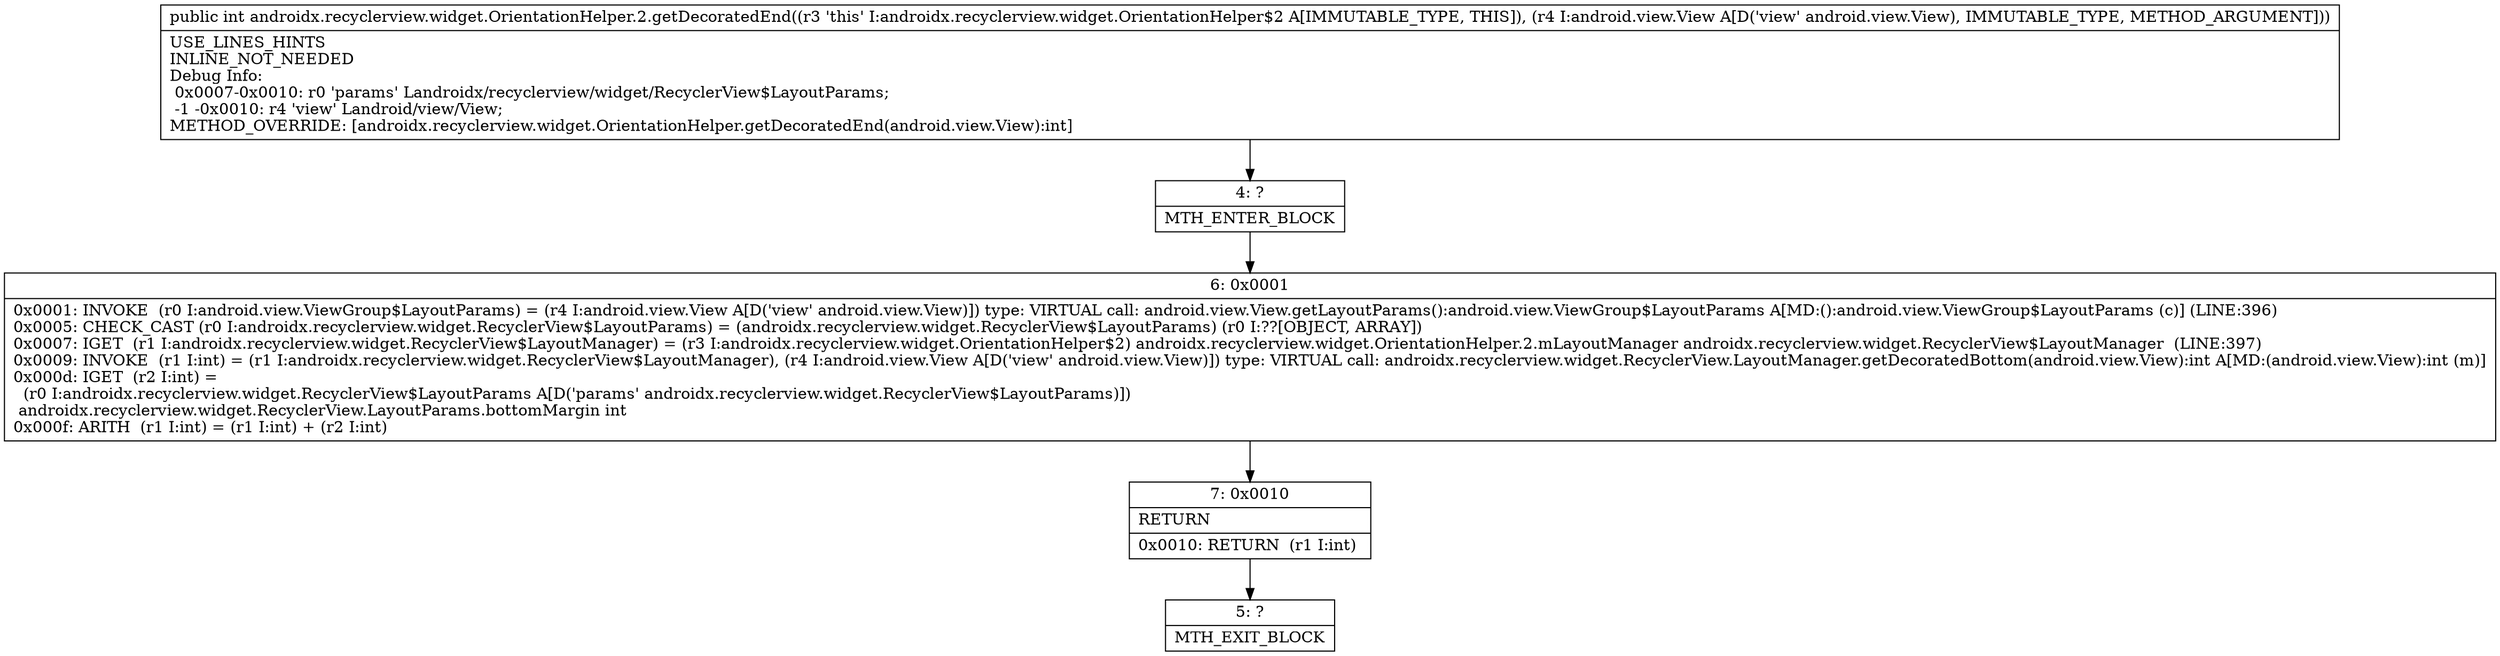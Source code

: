 digraph "CFG forandroidx.recyclerview.widget.OrientationHelper.2.getDecoratedEnd(Landroid\/view\/View;)I" {
Node_4 [shape=record,label="{4\:\ ?|MTH_ENTER_BLOCK\l}"];
Node_6 [shape=record,label="{6\:\ 0x0001|0x0001: INVOKE  (r0 I:android.view.ViewGroup$LayoutParams) = (r4 I:android.view.View A[D('view' android.view.View)]) type: VIRTUAL call: android.view.View.getLayoutParams():android.view.ViewGroup$LayoutParams A[MD:():android.view.ViewGroup$LayoutParams (c)] (LINE:396)\l0x0005: CHECK_CAST (r0 I:androidx.recyclerview.widget.RecyclerView$LayoutParams) = (androidx.recyclerview.widget.RecyclerView$LayoutParams) (r0 I:??[OBJECT, ARRAY]) \l0x0007: IGET  (r1 I:androidx.recyclerview.widget.RecyclerView$LayoutManager) = (r3 I:androidx.recyclerview.widget.OrientationHelper$2) androidx.recyclerview.widget.OrientationHelper.2.mLayoutManager androidx.recyclerview.widget.RecyclerView$LayoutManager  (LINE:397)\l0x0009: INVOKE  (r1 I:int) = (r1 I:androidx.recyclerview.widget.RecyclerView$LayoutManager), (r4 I:android.view.View A[D('view' android.view.View)]) type: VIRTUAL call: androidx.recyclerview.widget.RecyclerView.LayoutManager.getDecoratedBottom(android.view.View):int A[MD:(android.view.View):int (m)]\l0x000d: IGET  (r2 I:int) = \l  (r0 I:androidx.recyclerview.widget.RecyclerView$LayoutParams A[D('params' androidx.recyclerview.widget.RecyclerView$LayoutParams)])\l androidx.recyclerview.widget.RecyclerView.LayoutParams.bottomMargin int \l0x000f: ARITH  (r1 I:int) = (r1 I:int) + (r2 I:int) \l}"];
Node_7 [shape=record,label="{7\:\ 0x0010|RETURN\l|0x0010: RETURN  (r1 I:int) \l}"];
Node_5 [shape=record,label="{5\:\ ?|MTH_EXIT_BLOCK\l}"];
MethodNode[shape=record,label="{public int androidx.recyclerview.widget.OrientationHelper.2.getDecoratedEnd((r3 'this' I:androidx.recyclerview.widget.OrientationHelper$2 A[IMMUTABLE_TYPE, THIS]), (r4 I:android.view.View A[D('view' android.view.View), IMMUTABLE_TYPE, METHOD_ARGUMENT]))  | USE_LINES_HINTS\lINLINE_NOT_NEEDED\lDebug Info:\l  0x0007\-0x0010: r0 'params' Landroidx\/recyclerview\/widget\/RecyclerView$LayoutParams;\l  \-1 \-0x0010: r4 'view' Landroid\/view\/View;\lMETHOD_OVERRIDE: [androidx.recyclerview.widget.OrientationHelper.getDecoratedEnd(android.view.View):int]\l}"];
MethodNode -> Node_4;Node_4 -> Node_6;
Node_6 -> Node_7;
Node_7 -> Node_5;
}


